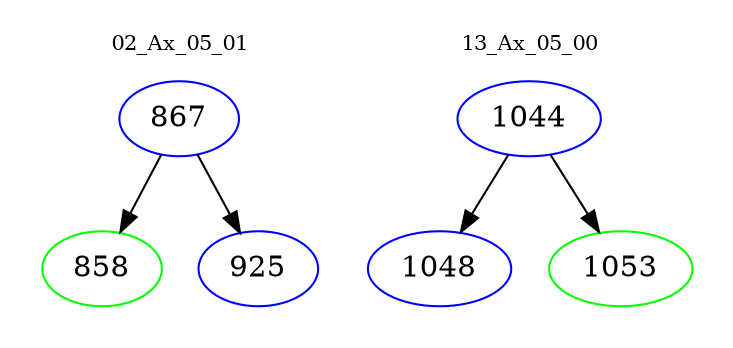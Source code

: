 digraph{
subgraph cluster_0 {
color = white
label = "02_Ax_05_01";
fontsize=10;
T0_867 [label="867", color="blue"]
T0_867 -> T0_858 [color="black"]
T0_858 [label="858", color="green"]
T0_867 -> T0_925 [color="black"]
T0_925 [label="925", color="blue"]
}
subgraph cluster_1 {
color = white
label = "13_Ax_05_00";
fontsize=10;
T1_1044 [label="1044", color="blue"]
T1_1044 -> T1_1048 [color="black"]
T1_1048 [label="1048", color="blue"]
T1_1044 -> T1_1053 [color="black"]
T1_1053 [label="1053", color="green"]
}
}
